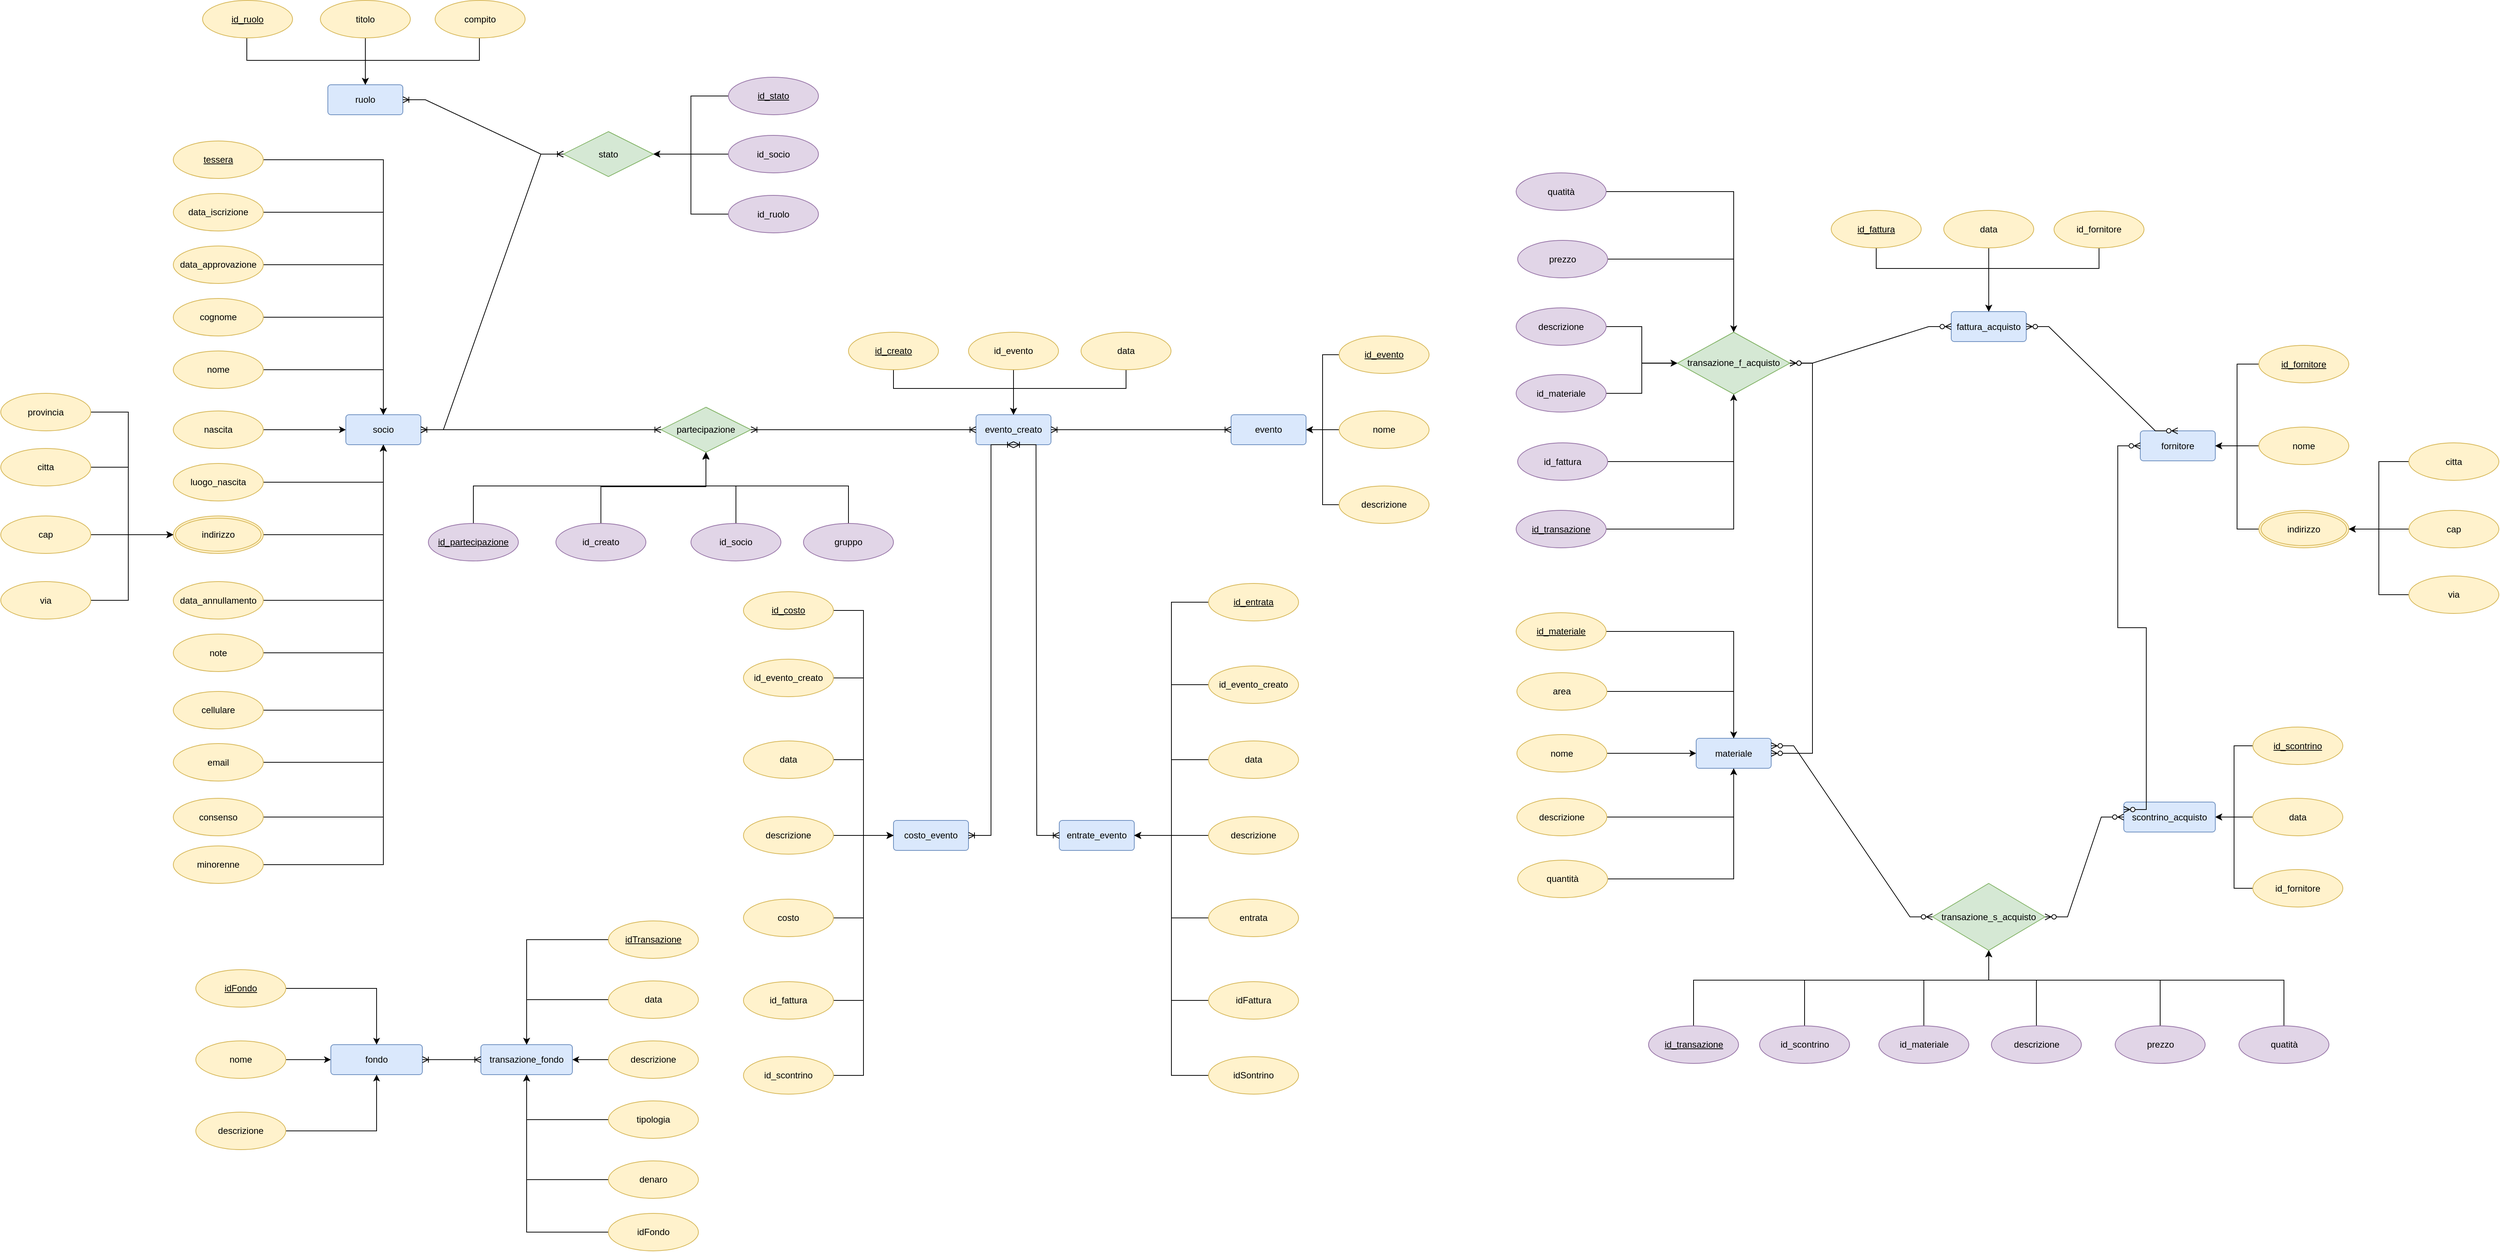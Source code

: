<mxfile version="20.2.3" type="device" pages="3"><diagram id="Za9_oq0j6PHBWW83oSUD" name="ER - view 1"><mxGraphModel dx="2105" dy="659" grid="1" gridSize="10" guides="1" tooltips="1" connect="1" arrows="1" fold="1" page="1" pageScale="1" pageWidth="827" pageHeight="1169" math="0" shadow="0"><root><mxCell id="0"/><mxCell id="1" parent="0"/><mxCell id="Q8FUJ_bnb7p1GdqPNIeK-1" value="socio" style="rounded=1;arcSize=10;whiteSpace=wrap;html=1;align=center;fillColor=#dae8fc;strokeColor=#6c8ebf;" parent="1" vertex="1"><mxGeometry x="250" y="555" width="100" height="40" as="geometry"/></mxCell><mxCell id="Fg4zNElha1CqhD9hCUH5-8" style="edgeStyle=orthogonalEdgeStyle;rounded=0;orthogonalLoop=1;jettySize=auto;html=1;" parent="1" source="Q8FUJ_bnb7p1GdqPNIeK-2" target="Q8FUJ_bnb7p1GdqPNIeK-1" edge="1"><mxGeometry relative="1" as="geometry"/></mxCell><mxCell id="Q8FUJ_bnb7p1GdqPNIeK-2" value="tessera" style="ellipse;whiteSpace=wrap;html=1;align=center;fontStyle=4;fillColor=#fff2cc;strokeColor=#d6b656;" parent="1" vertex="1"><mxGeometry x="20" y="190" width="120" height="50" as="geometry"/></mxCell><mxCell id="Fg4zNElha1CqhD9hCUH5-9" style="edgeStyle=orthogonalEdgeStyle;rounded=0;orthogonalLoop=1;jettySize=auto;html=1;" parent="1" source="Q8FUJ_bnb7p1GdqPNIeK-3" target="Q8FUJ_bnb7p1GdqPNIeK-1" edge="1"><mxGeometry relative="1" as="geometry"/></mxCell><mxCell id="Q8FUJ_bnb7p1GdqPNIeK-3" value="data_iscrizione" style="ellipse;whiteSpace=wrap;html=1;align=center;fillColor=#fff2cc;strokeColor=#d6b656;" parent="1" vertex="1"><mxGeometry x="20" y="260" width="120" height="50" as="geometry"/></mxCell><mxCell id="Fg4zNElha1CqhD9hCUH5-10" style="edgeStyle=orthogonalEdgeStyle;rounded=0;orthogonalLoop=1;jettySize=auto;html=1;" parent="1" source="Q8FUJ_bnb7p1GdqPNIeK-5" target="Q8FUJ_bnb7p1GdqPNIeK-1" edge="1"><mxGeometry relative="1" as="geometry"/></mxCell><mxCell id="Q8FUJ_bnb7p1GdqPNIeK-5" value="data_approvazione&lt;span style=&quot;color: rgba(0, 0, 0, 0); font-family: monospace; font-size: 0px; text-align: start;&quot;&gt;%3CmxGraphModel%3E%3Croot%3E%3CmxCell%20id%3D%220%22%2F%3E%3CmxCell%20id%3D%221%22%20parent%3D%220%22%2F%3E%3CmxCell%20id%3D%222%22%20value%3D%22data_iscrizione%22%20style%3D%22ellipse%3BwhiteSpace%3Dwrap%3Bhtml%3D1%3Balign%3Dcenter%3B%22%20vertex%3D%221%22%20parent%3D%221%22%3E%3CmxGeometry%20x%3D%22210%22%20y%3D%22310%22%20width%3D%22100%22%20height%3D%2240%22%20as%3D%22geometry%22%2F%3E%3C%2FmxCell%3E%3C%2Froot%3E%3C%2FmxGraphModel%3E&lt;/span&gt;" style="ellipse;whiteSpace=wrap;html=1;align=center;fillColor=#fff2cc;strokeColor=#d6b656;" parent="1" vertex="1"><mxGeometry x="20" y="330" width="120" height="50" as="geometry"/></mxCell><mxCell id="Fg4zNElha1CqhD9hCUH5-11" style="edgeStyle=orthogonalEdgeStyle;rounded=0;orthogonalLoop=1;jettySize=auto;html=1;" parent="1" source="Q8FUJ_bnb7p1GdqPNIeK-6" target="Q8FUJ_bnb7p1GdqPNIeK-1" edge="1"><mxGeometry relative="1" as="geometry"/></mxCell><mxCell id="Q8FUJ_bnb7p1GdqPNIeK-6" value="cognome" style="ellipse;whiteSpace=wrap;html=1;align=center;fillColor=#fff2cc;strokeColor=#d6b656;" parent="1" vertex="1"><mxGeometry x="20" y="400" width="120" height="50" as="geometry"/></mxCell><mxCell id="Fg4zNElha1CqhD9hCUH5-12" style="edgeStyle=orthogonalEdgeStyle;rounded=0;orthogonalLoop=1;jettySize=auto;html=1;" parent="1" source="Q8FUJ_bnb7p1GdqPNIeK-7" target="Q8FUJ_bnb7p1GdqPNIeK-1" edge="1"><mxGeometry relative="1" as="geometry"/></mxCell><mxCell id="Q8FUJ_bnb7p1GdqPNIeK-7" value="nome" style="ellipse;whiteSpace=wrap;html=1;align=center;fillColor=#fff2cc;strokeColor=#d6b656;" parent="1" vertex="1"><mxGeometry x="20" y="470" width="120" height="50" as="geometry"/></mxCell><mxCell id="Q8FUJ_bnb7p1GdqPNIeK-19" style="edgeStyle=orthogonalEdgeStyle;rounded=0;orthogonalLoop=1;jettySize=auto;html=1;entryX=0;entryY=0.5;entryDx=0;entryDy=0;" parent="1" source="Q8FUJ_bnb7p1GdqPNIeK-8" target="Q8FUJ_bnb7p1GdqPNIeK-1" edge="1"><mxGeometry relative="1" as="geometry"/></mxCell><mxCell id="Q8FUJ_bnb7p1GdqPNIeK-8" value="nascita" style="ellipse;whiteSpace=wrap;html=1;align=center;fillColor=#fff2cc;strokeColor=#d6b656;" parent="1" vertex="1"><mxGeometry x="20" y="550" width="120" height="50" as="geometry"/></mxCell><mxCell id="Fg4zNElha1CqhD9hCUH5-13" style="edgeStyle=orthogonalEdgeStyle;rounded=0;orthogonalLoop=1;jettySize=auto;html=1;" parent="1" source="Q8FUJ_bnb7p1GdqPNIeK-10" target="Q8FUJ_bnb7p1GdqPNIeK-1" edge="1"><mxGeometry relative="1" as="geometry"/></mxCell><mxCell id="Q8FUJ_bnb7p1GdqPNIeK-10" value="luogo_nascita" style="ellipse;whiteSpace=wrap;html=1;align=center;fillColor=#fff2cc;strokeColor=#d6b656;" parent="1" vertex="1"><mxGeometry x="20" y="620" width="120" height="50" as="geometry"/></mxCell><mxCell id="Fg4zNElha1CqhD9hCUH5-15" style="edgeStyle=orthogonalEdgeStyle;rounded=0;orthogonalLoop=1;jettySize=auto;html=1;" parent="1" source="Q8FUJ_bnb7p1GdqPNIeK-13" target="Q8FUJ_bnb7p1GdqPNIeK-1" edge="1"><mxGeometry relative="1" as="geometry"/></mxCell><mxCell id="Q8FUJ_bnb7p1GdqPNIeK-13" value="data_annullamento" style="ellipse;whiteSpace=wrap;html=1;align=center;fillColor=#fff2cc;strokeColor=#d6b656;" parent="1" vertex="1"><mxGeometry x="20" y="777.5" width="120" height="50" as="geometry"/></mxCell><mxCell id="Fg4zNElha1CqhD9hCUH5-17" style="edgeStyle=orthogonalEdgeStyle;rounded=0;orthogonalLoop=1;jettySize=auto;html=1;" parent="1" source="Q8FUJ_bnb7p1GdqPNIeK-14" target="Q8FUJ_bnb7p1GdqPNIeK-1" edge="1"><mxGeometry relative="1" as="geometry"/></mxCell><mxCell id="Q8FUJ_bnb7p1GdqPNIeK-14" value="note" style="ellipse;whiteSpace=wrap;html=1;align=center;fillColor=#fff2cc;strokeColor=#d6b656;" parent="1" vertex="1"><mxGeometry x="20" y="847.5" width="120" height="50" as="geometry"/></mxCell><mxCell id="Q8FUJ_bnb7p1GdqPNIeK-25" value="evento" style="rounded=1;arcSize=10;whiteSpace=wrap;html=1;align=center;fillColor=#dae8fc;strokeColor=#6c8ebf;" parent="1" vertex="1"><mxGeometry x="1430" y="555" width="100" height="40" as="geometry"/></mxCell><mxCell id="Xe67g22xRCRCuMhqxQWV-25" style="edgeStyle=orthogonalEdgeStyle;rounded=0;orthogonalLoop=1;jettySize=auto;html=1;entryX=1;entryY=0.5;entryDx=0;entryDy=0;" parent="1" source="Q8FUJ_bnb7p1GdqPNIeK-26" target="Q8FUJ_bnb7p1GdqPNIeK-25" edge="1"><mxGeometry relative="1" as="geometry"/></mxCell><mxCell id="Q8FUJ_bnb7p1GdqPNIeK-26" value="id_evento" style="ellipse;whiteSpace=wrap;html=1;align=center;fontStyle=4;fillColor=#fff2cc;strokeColor=#d6b656;" parent="1" vertex="1"><mxGeometry x="1574" y="450" width="120" height="50" as="geometry"/></mxCell><mxCell id="Xe67g22xRCRCuMhqxQWV-26" style="edgeStyle=orthogonalEdgeStyle;rounded=0;orthogonalLoop=1;jettySize=auto;html=1;entryX=1;entryY=0.5;entryDx=0;entryDy=0;" parent="1" source="Q8FUJ_bnb7p1GdqPNIeK-27" target="Q8FUJ_bnb7p1GdqPNIeK-25" edge="1"><mxGeometry relative="1" as="geometry"/></mxCell><mxCell id="Q8FUJ_bnb7p1GdqPNIeK-27" value="nome" style="ellipse;whiteSpace=wrap;html=1;align=center;fillColor=#fff2cc;strokeColor=#d6b656;" parent="1" vertex="1"><mxGeometry x="1574" y="550" width="120" height="50" as="geometry"/></mxCell><mxCell id="Xe67g22xRCRCuMhqxQWV-27" style="edgeStyle=orthogonalEdgeStyle;rounded=0;orthogonalLoop=1;jettySize=auto;html=1;entryX=1;entryY=0.5;entryDx=0;entryDy=0;" parent="1" source="Q8FUJ_bnb7p1GdqPNIeK-28" target="Q8FUJ_bnb7p1GdqPNIeK-25" edge="1"><mxGeometry relative="1" as="geometry"/></mxCell><mxCell id="Q8FUJ_bnb7p1GdqPNIeK-28" value="descrizione" style="ellipse;whiteSpace=wrap;html=1;align=center;fillColor=#fff2cc;strokeColor=#d6b656;" parent="1" vertex="1"><mxGeometry x="1574" y="650" width="120" height="50" as="geometry"/></mxCell><mxCell id="Xe67g22xRCRCuMhqxQWV-1" value="evento_creato" style="rounded=1;arcSize=10;whiteSpace=wrap;html=1;align=center;fillColor=#dae8fc;strokeColor=#6c8ebf;" parent="1" vertex="1"><mxGeometry x="1090" y="555" width="100" height="40" as="geometry"/></mxCell><mxCell id="lzWu4fT0oS0GV1oS5R6Z-131" style="edgeStyle=orthogonalEdgeStyle;rounded=0;orthogonalLoop=1;jettySize=auto;html=1;entryX=0.5;entryY=0;entryDx=0;entryDy=0;" parent="1" source="Xe67g22xRCRCuMhqxQWV-2" target="Xe67g22xRCRCuMhqxQWV-1" edge="1"><mxGeometry relative="1" as="geometry"><Array as="points"><mxPoint x="980" y="520"/><mxPoint x="1140" y="520"/></Array></mxGeometry></mxCell><mxCell id="Xe67g22xRCRCuMhqxQWV-2" value="id_creato" style="ellipse;whiteSpace=wrap;html=1;align=center;fontStyle=4;fillColor=#fff2cc;strokeColor=#d6b656;" parent="1" vertex="1"><mxGeometry x="920" y="445" width="120" height="50" as="geometry"/></mxCell><mxCell id="Xe67g22xRCRCuMhqxQWV-23" style="edgeStyle=orthogonalEdgeStyle;rounded=0;orthogonalLoop=1;jettySize=auto;html=1;entryX=0.5;entryY=0;entryDx=0;entryDy=0;" parent="1" source="Xe67g22xRCRCuMhqxQWV-7" target="Xe67g22xRCRCuMhqxQWV-1" edge="1"><mxGeometry relative="1" as="geometry"/></mxCell><mxCell id="Xe67g22xRCRCuMhqxQWV-7" value="id_evento" style="ellipse;whiteSpace=wrap;html=1;align=center;fillColor=#fff2cc;strokeColor=#d6b656;" parent="1" vertex="1"><mxGeometry x="1080" y="445" width="120" height="50" as="geometry"/></mxCell><mxCell id="lzWu4fT0oS0GV1oS5R6Z-132" style="edgeStyle=orthogonalEdgeStyle;rounded=0;orthogonalLoop=1;jettySize=auto;html=1;entryX=0.5;entryY=0;entryDx=0;entryDy=0;" parent="1" source="Xe67g22xRCRCuMhqxQWV-8" target="Xe67g22xRCRCuMhqxQWV-1" edge="1"><mxGeometry relative="1" as="geometry"><Array as="points"><mxPoint x="1290" y="520"/><mxPoint x="1140" y="520"/></Array></mxGeometry></mxCell><mxCell id="Xe67g22xRCRCuMhqxQWV-8" value="data" style="ellipse;whiteSpace=wrap;html=1;align=center;fillColor=#fff2cc;strokeColor=#d6b656;" parent="1" vertex="1"><mxGeometry x="1230" y="445" width="120" height="50" as="geometry"/></mxCell><mxCell id="Xe67g22xRCRCuMhqxQWV-28" value="" style="edgeStyle=entityRelationEdgeStyle;fontSize=12;html=1;endArrow=ERoneToMany;startArrow=ERoneToMany;rounded=0;exitX=1;exitY=0.5;exitDx=0;exitDy=0;entryX=0;entryY=0.5;entryDx=0;entryDy=0;" parent="1" source="Xe67g22xRCRCuMhqxQWV-1" target="Q8FUJ_bnb7p1GdqPNIeK-25" edge="1"><mxGeometry width="100" height="100" relative="1" as="geometry"><mxPoint x="1140" y="650" as="sourcePoint"/><mxPoint x="1240" y="550" as="targetPoint"/></mxGeometry></mxCell><mxCell id="Xe67g22xRCRCuMhqxQWV-30" value="partecipazione" style="shape=rhombus;perimeter=rhombusPerimeter;whiteSpace=wrap;html=1;align=center;fillColor=#d5e8d4;strokeColor=#82b366;" parent="1" vertex="1"><mxGeometry x="670" y="545" width="120" height="60" as="geometry"/></mxCell><mxCell id="Xe67g22xRCRCuMhqxQWV-31" value="" style="edgeStyle=entityRelationEdgeStyle;fontSize=12;html=1;endArrow=ERoneToMany;startArrow=ERoneToMany;rounded=0;exitX=1;exitY=0.5;exitDx=0;exitDy=0;entryX=0;entryY=0.5;entryDx=0;entryDy=0;" parent="1" source="Q8FUJ_bnb7p1GdqPNIeK-1" target="Xe67g22xRCRCuMhqxQWV-30" edge="1"><mxGeometry width="100" height="100" relative="1" as="geometry"><mxPoint x="1030" y="480" as="sourcePoint"/><mxPoint x="1130" y="380" as="targetPoint"/></mxGeometry></mxCell><mxCell id="Xe67g22xRCRCuMhqxQWV-33" value="" style="edgeStyle=entityRelationEdgeStyle;fontSize=12;html=1;endArrow=ERoneToMany;startArrow=ERoneToMany;rounded=0;exitX=1;exitY=0.5;exitDx=0;exitDy=0;entryX=0;entryY=0.5;entryDx=0;entryDy=0;" parent="1" source="Xe67g22xRCRCuMhqxQWV-30" target="Xe67g22xRCRCuMhqxQWV-1" edge="1"><mxGeometry width="100" height="100" relative="1" as="geometry"><mxPoint x="1030" y="480" as="sourcePoint"/><mxPoint x="1130" y="380" as="targetPoint"/></mxGeometry></mxCell><mxCell id="AlpIhiHvqRAuwCg5ZBPN-1" style="edgeStyle=orthogonalEdgeStyle;rounded=0;orthogonalLoop=1;jettySize=auto;html=1;" parent="1" source="Xe67g22xRCRCuMhqxQWV-35" target="Xe67g22xRCRCuMhqxQWV-30" edge="1"><mxGeometry relative="1" as="geometry"><Array as="points"><mxPoint x="420" y="650"/><mxPoint x="730" y="650"/></Array></mxGeometry></mxCell><mxCell id="Xe67g22xRCRCuMhqxQWV-35" value="id_partecipazione" style="ellipse;whiteSpace=wrap;html=1;align=center;fontStyle=4;fillColor=#e1d5e7;strokeColor=#9673a6;" parent="1" vertex="1"><mxGeometry x="360" y="700" width="120" height="50" as="geometry"/></mxCell><mxCell id="AlpIhiHvqRAuwCg5ZBPN-2" style="edgeStyle=orthogonalEdgeStyle;rounded=0;orthogonalLoop=1;jettySize=auto;html=1;" parent="1" edge="1"><mxGeometry relative="1" as="geometry"><mxPoint x="590" y="701" as="sourcePoint"/><mxPoint x="730" y="606" as="targetPoint"/><Array as="points"><mxPoint x="590" y="651"/><mxPoint x="730" y="651"/></Array></mxGeometry></mxCell><mxCell id="Xe67g22xRCRCuMhqxQWV-37" value="id_creato" style="ellipse;whiteSpace=wrap;html=1;align=center;fillColor=#e1d5e7;strokeColor=#9673a6;" parent="1" vertex="1"><mxGeometry x="530" y="700" width="120" height="50" as="geometry"/></mxCell><mxCell id="AlpIhiHvqRAuwCg5ZBPN-3" style="edgeStyle=orthogonalEdgeStyle;rounded=0;orthogonalLoop=1;jettySize=auto;html=1;" parent="1" source="Xe67g22xRCRCuMhqxQWV-39" target="Xe67g22xRCRCuMhqxQWV-30" edge="1"><mxGeometry relative="1" as="geometry"><Array as="points"><mxPoint x="770" y="650"/><mxPoint x="730" y="650"/></Array></mxGeometry></mxCell><mxCell id="Xe67g22xRCRCuMhqxQWV-39" value="id_socio" style="ellipse;whiteSpace=wrap;html=1;align=center;fillColor=#e1d5e7;strokeColor=#9673a6;" parent="1" vertex="1"><mxGeometry x="710" y="700" width="120" height="50" as="geometry"/></mxCell><mxCell id="Xe67g22xRCRCuMhqxQWV-41" value="costo_evento" style="rounded=1;arcSize=10;whiteSpace=wrap;html=1;align=center;fillColor=#dae8fc;strokeColor=#6c8ebf;" parent="1" vertex="1"><mxGeometry x="980" y="1096" width="100" height="40" as="geometry"/></mxCell><mxCell id="Xe67g22xRCRCuMhqxQWV-42" value="entrate_evento" style="rounded=1;arcSize=10;whiteSpace=wrap;html=1;align=center;fillColor=#dae8fc;strokeColor=#6c8ebf;" parent="1" vertex="1"><mxGeometry x="1201" y="1096" width="100" height="40" as="geometry"/></mxCell><mxCell id="Xe67g22xRCRCuMhqxQWV-44" style="edgeStyle=orthogonalEdgeStyle;rounded=0;orthogonalLoop=1;jettySize=auto;html=1;entryX=0;entryY=0.5;entryDx=0;entryDy=0;" parent="1" source="Xe67g22xRCRCuMhqxQWV-43" target="Xe67g22xRCRCuMhqxQWV-41" edge="1"><mxGeometry relative="1" as="geometry"/></mxCell><mxCell id="Xe67g22xRCRCuMhqxQWV-43" value="id_costo" style="ellipse;whiteSpace=wrap;html=1;align=center;fontStyle=4;fillColor=#fff2cc;strokeColor=#d6b656;" parent="1" vertex="1"><mxGeometry x="780" y="791" width="120" height="50" as="geometry"/></mxCell><mxCell id="Xe67g22xRCRCuMhqxQWV-46" style="edgeStyle=orthogonalEdgeStyle;rounded=0;orthogonalLoop=1;jettySize=auto;html=1;entryX=1;entryY=0.5;entryDx=0;entryDy=0;" parent="1" source="Xe67g22xRCRCuMhqxQWV-45" target="Xe67g22xRCRCuMhqxQWV-42" edge="1"><mxGeometry relative="1" as="geometry"/></mxCell><mxCell id="Xe67g22xRCRCuMhqxQWV-45" value="id_entrata" style="ellipse;whiteSpace=wrap;html=1;align=center;fontStyle=4;fillColor=#fff2cc;strokeColor=#d6b656;" parent="1" vertex="1"><mxGeometry x="1400" y="780" width="120" height="50" as="geometry"/></mxCell><mxCell id="Xe67g22xRCRCuMhqxQWV-49" style="edgeStyle=orthogonalEdgeStyle;rounded=0;orthogonalLoop=1;jettySize=auto;html=1;entryX=0;entryY=0.5;entryDx=0;entryDy=0;" parent="1" source="Xe67g22xRCRCuMhqxQWV-47" target="Xe67g22xRCRCuMhqxQWV-41" edge="1"><mxGeometry relative="1" as="geometry"/></mxCell><mxCell id="Xe67g22xRCRCuMhqxQWV-47" value="id_evento_creato" style="ellipse;whiteSpace=wrap;html=1;align=center;fillColor=#fff2cc;strokeColor=#d6b656;" parent="1" vertex="1"><mxGeometry x="780" y="881" width="120" height="50" as="geometry"/></mxCell><mxCell id="Xe67g22xRCRCuMhqxQWV-50" style="edgeStyle=orthogonalEdgeStyle;rounded=0;orthogonalLoop=1;jettySize=auto;html=1;entryX=1;entryY=0.5;entryDx=0;entryDy=0;" parent="1" source="Xe67g22xRCRCuMhqxQWV-48" target="Xe67g22xRCRCuMhqxQWV-42" edge="1"><mxGeometry relative="1" as="geometry"/></mxCell><mxCell id="Xe67g22xRCRCuMhqxQWV-48" value="id_evento_creato" style="ellipse;whiteSpace=wrap;html=1;align=center;fillColor=#fff2cc;strokeColor=#d6b656;" parent="1" vertex="1"><mxGeometry x="1400" y="890" width="120" height="50" as="geometry"/></mxCell><mxCell id="Xe67g22xRCRCuMhqxQWV-56" style="edgeStyle=orthogonalEdgeStyle;rounded=0;orthogonalLoop=1;jettySize=auto;html=1;entryX=0;entryY=0.5;entryDx=0;entryDy=0;" parent="1" source="Xe67g22xRCRCuMhqxQWV-51" target="Xe67g22xRCRCuMhqxQWV-41" edge="1"><mxGeometry relative="1" as="geometry"/></mxCell><mxCell id="Xe67g22xRCRCuMhqxQWV-51" value="data" style="ellipse;whiteSpace=wrap;html=1;align=center;fillColor=#fff2cc;strokeColor=#d6b656;" parent="1" vertex="1"><mxGeometry x="780" y="990" width="120" height="50" as="geometry"/></mxCell><mxCell id="Xe67g22xRCRCuMhqxQWV-57" style="edgeStyle=orthogonalEdgeStyle;rounded=0;orthogonalLoop=1;jettySize=auto;html=1;entryX=0;entryY=0.5;entryDx=0;entryDy=0;" parent="1" source="Xe67g22xRCRCuMhqxQWV-52" target="Xe67g22xRCRCuMhqxQWV-41" edge="1"><mxGeometry relative="1" as="geometry"/></mxCell><mxCell id="Xe67g22xRCRCuMhqxQWV-52" value="descrizione" style="ellipse;whiteSpace=wrap;html=1;align=center;fillColor=#fff2cc;strokeColor=#d6b656;" parent="1" vertex="1"><mxGeometry x="780" y="1091" width="120" height="50" as="geometry"/></mxCell><mxCell id="Xe67g22xRCRCuMhqxQWV-58" style="edgeStyle=orthogonalEdgeStyle;rounded=0;orthogonalLoop=1;jettySize=auto;html=1;entryX=0;entryY=0.5;entryDx=0;entryDy=0;" parent="1" source="Xe67g22xRCRCuMhqxQWV-53" target="Xe67g22xRCRCuMhqxQWV-41" edge="1"><mxGeometry relative="1" as="geometry"/></mxCell><mxCell id="Xe67g22xRCRCuMhqxQWV-53" value="costo" style="ellipse;whiteSpace=wrap;html=1;align=center;fillColor=#fff2cc;strokeColor=#d6b656;" parent="1" vertex="1"><mxGeometry x="780" y="1201" width="120" height="50" as="geometry"/></mxCell><mxCell id="Xe67g22xRCRCuMhqxQWV-59" style="edgeStyle=orthogonalEdgeStyle;rounded=0;orthogonalLoop=1;jettySize=auto;html=1;entryX=0;entryY=0.5;entryDx=0;entryDy=0;" parent="1" source="Xe67g22xRCRCuMhqxQWV-54" target="Xe67g22xRCRCuMhqxQWV-41" edge="1"><mxGeometry relative="1" as="geometry"/></mxCell><mxCell id="Xe67g22xRCRCuMhqxQWV-54" value="id_fattura" style="ellipse;whiteSpace=wrap;html=1;align=center;fillColor=#fff2cc;strokeColor=#d6b656;" parent="1" vertex="1"><mxGeometry x="780" y="1311" width="120" height="50" as="geometry"/></mxCell><mxCell id="Xe67g22xRCRCuMhqxQWV-60" style="edgeStyle=orthogonalEdgeStyle;rounded=0;orthogonalLoop=1;jettySize=auto;html=1;entryX=0;entryY=0.5;entryDx=0;entryDy=0;" parent="1" source="Xe67g22xRCRCuMhqxQWV-55" target="Xe67g22xRCRCuMhqxQWV-41" edge="1"><mxGeometry relative="1" as="geometry"/></mxCell><mxCell id="Xe67g22xRCRCuMhqxQWV-55" value="id_scontrino" style="ellipse;whiteSpace=wrap;html=1;align=center;fillColor=#fff2cc;strokeColor=#d6b656;" parent="1" vertex="1"><mxGeometry x="780" y="1411" width="120" height="50" as="geometry"/></mxCell><mxCell id="Xe67g22xRCRCuMhqxQWV-66" style="edgeStyle=orthogonalEdgeStyle;rounded=0;orthogonalLoop=1;jettySize=auto;html=1;entryX=1;entryY=0.5;entryDx=0;entryDy=0;" parent="1" source="Xe67g22xRCRCuMhqxQWV-61" target="Xe67g22xRCRCuMhqxQWV-42" edge="1"><mxGeometry relative="1" as="geometry"/></mxCell><mxCell id="Xe67g22xRCRCuMhqxQWV-61" value="data" style="ellipse;whiteSpace=wrap;html=1;align=center;fillColor=#fff2cc;strokeColor=#d6b656;" parent="1" vertex="1"><mxGeometry x="1400" y="990" width="120" height="50" as="geometry"/></mxCell><mxCell id="Xe67g22xRCRCuMhqxQWV-67" style="edgeStyle=orthogonalEdgeStyle;rounded=0;orthogonalLoop=1;jettySize=auto;html=1;entryX=1;entryY=0.5;entryDx=0;entryDy=0;" parent="1" source="Xe67g22xRCRCuMhqxQWV-62" target="Xe67g22xRCRCuMhqxQWV-42" edge="1"><mxGeometry relative="1" as="geometry"/></mxCell><mxCell id="Xe67g22xRCRCuMhqxQWV-62" value="descrizione" style="ellipse;whiteSpace=wrap;html=1;align=center;fillColor=#fff2cc;strokeColor=#d6b656;" parent="1" vertex="1"><mxGeometry x="1400" y="1091" width="120" height="50" as="geometry"/></mxCell><mxCell id="Xe67g22xRCRCuMhqxQWV-68" style="edgeStyle=orthogonalEdgeStyle;rounded=0;orthogonalLoop=1;jettySize=auto;html=1;entryX=1;entryY=0.5;entryDx=0;entryDy=0;" parent="1" source="Xe67g22xRCRCuMhqxQWV-63" target="Xe67g22xRCRCuMhqxQWV-42" edge="1"><mxGeometry relative="1" as="geometry"/></mxCell><mxCell id="Xe67g22xRCRCuMhqxQWV-63" value="entrata" style="ellipse;whiteSpace=wrap;html=1;align=center;fillColor=#fff2cc;strokeColor=#d6b656;" parent="1" vertex="1"><mxGeometry x="1400" y="1201" width="120" height="50" as="geometry"/></mxCell><mxCell id="Xe67g22xRCRCuMhqxQWV-69" style="edgeStyle=orthogonalEdgeStyle;rounded=0;orthogonalLoop=1;jettySize=auto;html=1;entryX=1;entryY=0.5;entryDx=0;entryDy=0;" parent="1" source="Xe67g22xRCRCuMhqxQWV-64" target="Xe67g22xRCRCuMhqxQWV-42" edge="1"><mxGeometry relative="1" as="geometry"/></mxCell><mxCell id="Xe67g22xRCRCuMhqxQWV-64" value="idFattura" style="ellipse;whiteSpace=wrap;html=1;align=center;fillColor=#fff2cc;strokeColor=#d6b656;" parent="1" vertex="1"><mxGeometry x="1400" y="1311" width="120" height="50" as="geometry"/></mxCell><mxCell id="Xe67g22xRCRCuMhqxQWV-70" style="edgeStyle=orthogonalEdgeStyle;rounded=0;orthogonalLoop=1;jettySize=auto;html=1;entryX=1;entryY=0.5;entryDx=0;entryDy=0;" parent="1" source="Xe67g22xRCRCuMhqxQWV-65" target="Xe67g22xRCRCuMhqxQWV-42" edge="1"><mxGeometry relative="1" as="geometry"/></mxCell><mxCell id="Xe67g22xRCRCuMhqxQWV-65" value="idSontrino" style="ellipse;whiteSpace=wrap;html=1;align=center;fillColor=#fff2cc;strokeColor=#d6b656;" parent="1" vertex="1"><mxGeometry x="1400" y="1411" width="120" height="50" as="geometry"/></mxCell><mxCell id="Xe67g22xRCRCuMhqxQWV-71" value="" style="edgeStyle=entityRelationEdgeStyle;fontSize=12;html=1;endArrow=ERoneToMany;startArrow=ERoneToMany;rounded=0;exitX=1;exitY=0.5;exitDx=0;exitDy=0;entryX=0.5;entryY=1;entryDx=0;entryDy=0;" parent="1" source="Xe67g22xRCRCuMhqxQWV-41" target="Xe67g22xRCRCuMhqxQWV-1" edge="1"><mxGeometry width="100" height="100" relative="1" as="geometry"><mxPoint x="660" y="585" as="sourcePoint"/><mxPoint x="1100" y="590" as="targetPoint"/></mxGeometry></mxCell><mxCell id="Xe67g22xRCRCuMhqxQWV-72" value="" style="edgeStyle=entityRelationEdgeStyle;fontSize=12;html=1;endArrow=ERoneToMany;startArrow=ERoneToMany;rounded=0;exitX=0;exitY=0.5;exitDx=0;exitDy=0;entryX=0.5;entryY=1;entryDx=0;entryDy=0;" parent="1" source="Xe67g22xRCRCuMhqxQWV-42" target="Xe67g22xRCRCuMhqxQWV-1" edge="1"><mxGeometry width="100" height="100" relative="1" as="geometry"><mxPoint x="1100" y="1305" as="sourcePoint"/><mxPoint x="1150" y="610" as="targetPoint"/></mxGeometry></mxCell><mxCell id="lzWu4fT0oS0GV1oS5R6Z-54" value="materiale" style="rounded=1;arcSize=10;whiteSpace=wrap;html=1;align=center;fillColor=#dae8fc;strokeColor=#6c8ebf;" parent="1" vertex="1"><mxGeometry x="2050" y="986.5" width="100" height="40" as="geometry"/></mxCell><mxCell id="xzvSqvrp-Y-bhbfm0hfQ-23" style="edgeStyle=orthogonalEdgeStyle;rounded=0;orthogonalLoop=1;jettySize=auto;html=1;" parent="1" source="lzWu4fT0oS0GV1oS5R6Z-55" target="lzWu4fT0oS0GV1oS5R6Z-54" edge="1"><mxGeometry relative="1" as="geometry"/></mxCell><mxCell id="lzWu4fT0oS0GV1oS5R6Z-55" value="id_materiale" style="ellipse;whiteSpace=wrap;html=1;align=center;fontStyle=4;fillColor=#fff2cc;strokeColor=#d6b656;" parent="1" vertex="1"><mxGeometry x="1810" y="819" width="120" height="50" as="geometry"/></mxCell><mxCell id="xzvSqvrp-Y-bhbfm0hfQ-25" style="edgeStyle=orthogonalEdgeStyle;rounded=0;orthogonalLoop=1;jettySize=auto;html=1;" parent="1" source="lzWu4fT0oS0GV1oS5R6Z-57" target="lzWu4fT0oS0GV1oS5R6Z-54" edge="1"><mxGeometry relative="1" as="geometry"/></mxCell><mxCell id="lzWu4fT0oS0GV1oS5R6Z-57" value="descrizione" style="ellipse;whiteSpace=wrap;html=1;align=center;fillColor=#fff2cc;strokeColor=#d6b656;" parent="1" vertex="1"><mxGeometry x="1811" y="1066.5" width="120" height="50" as="geometry"/></mxCell><mxCell id="xzvSqvrp-Y-bhbfm0hfQ-24" style="edgeStyle=orthogonalEdgeStyle;rounded=0;orthogonalLoop=1;jettySize=auto;html=1;" parent="1" source="lzWu4fT0oS0GV1oS5R6Z-58" target="lzWu4fT0oS0GV1oS5R6Z-54" edge="1"><mxGeometry relative="1" as="geometry"/></mxCell><mxCell id="lzWu4fT0oS0GV1oS5R6Z-58" value="nome" style="ellipse;whiteSpace=wrap;html=1;align=center;fillColor=#fff2cc;strokeColor=#d6b656;" parent="1" vertex="1"><mxGeometry x="1811" y="981.5" width="120" height="50" as="geometry"/></mxCell><mxCell id="xzvSqvrp-Y-bhbfm0hfQ-26" style="edgeStyle=orthogonalEdgeStyle;rounded=0;orthogonalLoop=1;jettySize=auto;html=1;" parent="1" source="lzWu4fT0oS0GV1oS5R6Z-59" target="lzWu4fT0oS0GV1oS5R6Z-54" edge="1"><mxGeometry relative="1" as="geometry"/></mxCell><mxCell id="lzWu4fT0oS0GV1oS5R6Z-59" value="quantità" style="ellipse;whiteSpace=wrap;html=1;align=center;fillColor=#fff2cc;strokeColor=#d6b656;" parent="1" vertex="1"><mxGeometry x="1812" y="1149" width="120" height="50" as="geometry"/></mxCell><mxCell id="lzWu4fT0oS0GV1oS5R6Z-199" style="edgeStyle=orthogonalEdgeStyle;rounded=0;orthogonalLoop=1;jettySize=auto;html=1;entryX=1;entryY=0.5;entryDx=0;entryDy=0;" parent="1" source="lzWu4fT0oS0GV1oS5R6Z-70" target="lzWu4fT0oS0GV1oS5R6Z-138" edge="1"><mxGeometry relative="1" as="geometry"/></mxCell><mxCell id="lzWu4fT0oS0GV1oS5R6Z-70" value="id_fornitore" style="ellipse;whiteSpace=wrap;html=1;align=center;fillColor=#fff2cc;strokeColor=#d6b656;" parent="1" vertex="1"><mxGeometry x="2792" y="1161.5" width="120" height="50" as="geometry"/></mxCell><mxCell id="lzWu4fT0oS0GV1oS5R6Z-198" style="edgeStyle=orthogonalEdgeStyle;rounded=0;orthogonalLoop=1;jettySize=auto;html=1;entryX=1;entryY=0.5;entryDx=0;entryDy=0;" parent="1" source="lzWu4fT0oS0GV1oS5R6Z-71" target="lzWu4fT0oS0GV1oS5R6Z-138" edge="1"><mxGeometry relative="1" as="geometry"/></mxCell><mxCell id="lzWu4fT0oS0GV1oS5R6Z-71" value="data" style="ellipse;whiteSpace=wrap;html=1;align=center;fillColor=#fff2cc;strokeColor=#d6b656;" parent="1" vertex="1"><mxGeometry x="2792" y="1066.5" width="120" height="50" as="geometry"/></mxCell><mxCell id="lzWu4fT0oS0GV1oS5R6Z-197" style="edgeStyle=orthogonalEdgeStyle;rounded=0;orthogonalLoop=1;jettySize=auto;html=1;entryX=1;entryY=0.5;entryDx=0;entryDy=0;" parent="1" source="lzWu4fT0oS0GV1oS5R6Z-72" target="lzWu4fT0oS0GV1oS5R6Z-138" edge="1"><mxGeometry relative="1" as="geometry"/></mxCell><mxCell id="lzWu4fT0oS0GV1oS5R6Z-72" value="id_scontrino" style="ellipse;whiteSpace=wrap;html=1;align=center;fontStyle=4;fillColor=#fff2cc;strokeColor=#d6b656;" parent="1" vertex="1"><mxGeometry x="2792" y="971.5" width="120" height="50" as="geometry"/></mxCell><mxCell id="lzWu4fT0oS0GV1oS5R6Z-84" value="ruolo" style="rounded=1;arcSize=10;whiteSpace=wrap;html=1;align=center;fillColor=#dae8fc;strokeColor=#6c8ebf;" parent="1" vertex="1"><mxGeometry x="226" y="115" width="100" height="40" as="geometry"/></mxCell><mxCell id="lzWu4fT0oS0GV1oS5R6Z-91" style="edgeStyle=orthogonalEdgeStyle;rounded=0;orthogonalLoop=1;jettySize=auto;html=1;" parent="1" source="lzWu4fT0oS0GV1oS5R6Z-90" target="lzWu4fT0oS0GV1oS5R6Z-84" edge="1"><mxGeometry relative="1" as="geometry"><Array as="points"><mxPoint x="118" y="82.5"/><mxPoint x="276" y="82.5"/></Array></mxGeometry></mxCell><mxCell id="lzWu4fT0oS0GV1oS5R6Z-90" value="id_ruolo" style="ellipse;whiteSpace=wrap;html=1;align=center;fontStyle=4;fillColor=#fff2cc;strokeColor=#d6b656;" parent="1" vertex="1"><mxGeometry x="59" y="2.5" width="120" height="50" as="geometry"/></mxCell><mxCell id="lzWu4fT0oS0GV1oS5R6Z-130" style="edgeStyle=orthogonalEdgeStyle;rounded=0;orthogonalLoop=1;jettySize=auto;html=1;entryX=0.5;entryY=0;entryDx=0;entryDy=0;" parent="1" source="lzWu4fT0oS0GV1oS5R6Z-92" target="lzWu4fT0oS0GV1oS5R6Z-84" edge="1"><mxGeometry relative="1" as="geometry"><Array as="points"><mxPoint x="428" y="82.5"/><mxPoint x="276" y="82.5"/></Array></mxGeometry></mxCell><mxCell id="lzWu4fT0oS0GV1oS5R6Z-92" value="compito" style="ellipse;whiteSpace=wrap;html=1;align=center;fillColor=#fff2cc;strokeColor=#d6b656;" parent="1" vertex="1"><mxGeometry x="369" y="2.5" width="120" height="50" as="geometry"/></mxCell><mxCell id="lzWu4fT0oS0GV1oS5R6Z-95" style="edgeStyle=orthogonalEdgeStyle;rounded=0;orthogonalLoop=1;jettySize=auto;html=1;entryX=0.5;entryY=0;entryDx=0;entryDy=0;" parent="1" source="lzWu4fT0oS0GV1oS5R6Z-93" target="lzWu4fT0oS0GV1oS5R6Z-84" edge="1"><mxGeometry relative="1" as="geometry"/></mxCell><mxCell id="lzWu4fT0oS0GV1oS5R6Z-93" value="titolo" style="ellipse;whiteSpace=wrap;html=1;align=center;fillColor=#fff2cc;strokeColor=#d6b656;" parent="1" vertex="1"><mxGeometry x="216" y="2.5" width="120" height="50" as="geometry"/></mxCell><mxCell id="lzWu4fT0oS0GV1oS5R6Z-102" value="stato" style="shape=rhombus;perimeter=rhombusPerimeter;whiteSpace=wrap;html=1;align=center;fillColor=#d5e8d4;strokeColor=#82b366;" parent="1" vertex="1"><mxGeometry x="540" y="177.5" width="120" height="60" as="geometry"/></mxCell><mxCell id="lzWu4fT0oS0GV1oS5R6Z-109" style="edgeStyle=orthogonalEdgeStyle;rounded=0;orthogonalLoop=1;jettySize=auto;html=1;entryX=1;entryY=0.5;entryDx=0;entryDy=0;" parent="1" source="lzWu4fT0oS0GV1oS5R6Z-104" target="lzWu4fT0oS0GV1oS5R6Z-102" edge="1"><mxGeometry relative="1" as="geometry"/></mxCell><mxCell id="lzWu4fT0oS0GV1oS5R6Z-104" value="id_stato" style="ellipse;whiteSpace=wrap;html=1;align=center;fontStyle=4;fillColor=#e1d5e7;strokeColor=#9673a6;" parent="1" vertex="1"><mxGeometry x="760" y="105" width="120" height="50" as="geometry"/></mxCell><mxCell id="lzWu4fT0oS0GV1oS5R6Z-110" style="edgeStyle=orthogonalEdgeStyle;rounded=0;orthogonalLoop=1;jettySize=auto;html=1;entryX=1;entryY=0.5;entryDx=0;entryDy=0;" parent="1" source="lzWu4fT0oS0GV1oS5R6Z-106" target="lzWu4fT0oS0GV1oS5R6Z-102" edge="1"><mxGeometry relative="1" as="geometry"/></mxCell><mxCell id="lzWu4fT0oS0GV1oS5R6Z-106" value="id_socio" style="ellipse;whiteSpace=wrap;html=1;align=center;fillColor=#e1d5e7;strokeColor=#9673a6;" parent="1" vertex="1"><mxGeometry x="760" y="182.5" width="120" height="50" as="geometry"/></mxCell><mxCell id="lzWu4fT0oS0GV1oS5R6Z-111" style="edgeStyle=orthogonalEdgeStyle;rounded=0;orthogonalLoop=1;jettySize=auto;html=1;entryX=1;entryY=0.5;entryDx=0;entryDy=0;" parent="1" source="lzWu4fT0oS0GV1oS5R6Z-108" target="lzWu4fT0oS0GV1oS5R6Z-102" edge="1"><mxGeometry relative="1" as="geometry"/></mxCell><mxCell id="lzWu4fT0oS0GV1oS5R6Z-108" value="id_ruolo" style="ellipse;whiteSpace=wrap;html=1;align=center;fillColor=#e1d5e7;strokeColor=#9673a6;" parent="1" vertex="1"><mxGeometry x="760" y="262.5" width="120" height="50" as="geometry"/></mxCell><mxCell id="lzWu4fT0oS0GV1oS5R6Z-112" value="" style="edgeStyle=entityRelationEdgeStyle;fontSize=12;html=1;endArrow=ERoneToMany;startArrow=ERoneToMany;rounded=0;exitX=1;exitY=0.5;exitDx=0;exitDy=0;entryX=0;entryY=0.5;entryDx=0;entryDy=0;" parent="1" source="Q8FUJ_bnb7p1GdqPNIeK-1" target="lzWu4fT0oS0GV1oS5R6Z-102" edge="1"><mxGeometry width="100" height="100" relative="1" as="geometry"><mxPoint x="334" y="587.5" as="sourcePoint"/><mxPoint x="540" y="585" as="targetPoint"/></mxGeometry></mxCell><mxCell id="lzWu4fT0oS0GV1oS5R6Z-123" value="" style="edgeStyle=entityRelationEdgeStyle;fontSize=12;html=1;endArrow=ERoneToMany;startArrow=ERoneToMany;rounded=0;exitX=1;exitY=0.5;exitDx=0;exitDy=0;entryX=0;entryY=0.5;entryDx=0;entryDy=0;" parent="1" source="lzWu4fT0oS0GV1oS5R6Z-84" target="lzWu4fT0oS0GV1oS5R6Z-102" edge="1"><mxGeometry width="100" height="100" relative="1" as="geometry"><mxPoint x="334" y="587.5" as="sourcePoint"/><mxPoint x="550" y="217.5" as="targetPoint"/></mxGeometry></mxCell><mxCell id="lzWu4fT0oS0GV1oS5R6Z-138" value="scontrino_acquisto" style="rounded=1;arcSize=10;whiteSpace=wrap;html=1;align=center;fillColor=#dae8fc;strokeColor=#6c8ebf;" parent="1" vertex="1"><mxGeometry x="2620" y="1071.5" width="122" height="40" as="geometry"/></mxCell><mxCell id="W55QGhLB-VldvyCewcIc-25" style="edgeStyle=orthogonalEdgeStyle;rounded=0;orthogonalLoop=1;jettySize=auto;html=1;" parent="1" source="lzWu4fT0oS0GV1oS5R6Z-147" target="xzvSqvrp-Y-bhbfm0hfQ-14" edge="1"><mxGeometry relative="1" as="geometry"><Array as="points"><mxPoint x="2047" y="1309"/><mxPoint x="2440" y="1309"/></Array></mxGeometry></mxCell><mxCell id="lzWu4fT0oS0GV1oS5R6Z-147" value="id_transazione" style="ellipse;whiteSpace=wrap;html=1;align=center;fontStyle=4;fillColor=#e1d5e7;strokeColor=#9673a6;" parent="1" vertex="1"><mxGeometry x="1986.5" y="1370" width="120" height="50" as="geometry"/></mxCell><mxCell id="W55QGhLB-VldvyCewcIc-26" style="edgeStyle=orthogonalEdgeStyle;rounded=0;orthogonalLoop=1;jettySize=auto;html=1;" parent="1" source="lzWu4fT0oS0GV1oS5R6Z-149" target="xzvSqvrp-Y-bhbfm0hfQ-14" edge="1"><mxGeometry relative="1" as="geometry"><Array as="points"><mxPoint x="2195" y="1309"/><mxPoint x="2440" y="1309"/></Array></mxGeometry></mxCell><mxCell id="lzWu4fT0oS0GV1oS5R6Z-149" value="id_scontrino" style="ellipse;whiteSpace=wrap;html=1;align=center;fillColor=#e1d5e7;strokeColor=#9673a6;" parent="1" vertex="1"><mxGeometry x="2134.5" y="1370" width="120" height="50" as="geometry"/></mxCell><mxCell id="W55QGhLB-VldvyCewcIc-27" style="edgeStyle=orthogonalEdgeStyle;rounded=0;orthogonalLoop=1;jettySize=auto;html=1;" parent="1" source="lzWu4fT0oS0GV1oS5R6Z-151" target="xzvSqvrp-Y-bhbfm0hfQ-14" edge="1"><mxGeometry relative="1" as="geometry"><Array as="points"><mxPoint x="2354" y="1309"/><mxPoint x="2440" y="1309"/></Array></mxGeometry></mxCell><mxCell id="lzWu4fT0oS0GV1oS5R6Z-151" value="id_materiale" style="ellipse;whiteSpace=wrap;html=1;align=center;fillColor=#e1d5e7;strokeColor=#9673a6;" parent="1" vertex="1"><mxGeometry x="2293.5" y="1370" width="120" height="50" as="geometry"/></mxCell><mxCell id="W55QGhLB-VldvyCewcIc-28" style="edgeStyle=orthogonalEdgeStyle;rounded=0;orthogonalLoop=1;jettySize=auto;html=1;" parent="1" source="lzWu4fT0oS0GV1oS5R6Z-153" target="xzvSqvrp-Y-bhbfm0hfQ-14" edge="1"><mxGeometry relative="1" as="geometry"><Array as="points"><mxPoint x="2504" y="1309"/><mxPoint x="2440" y="1309"/></Array></mxGeometry></mxCell><mxCell id="lzWu4fT0oS0GV1oS5R6Z-153" value="descrizione" style="ellipse;whiteSpace=wrap;html=1;align=center;fillColor=#e1d5e7;strokeColor=#9673a6;" parent="1" vertex="1"><mxGeometry x="2443.5" y="1370" width="120" height="50" as="geometry"/></mxCell><mxCell id="W55QGhLB-VldvyCewcIc-29" style="edgeStyle=orthogonalEdgeStyle;rounded=0;orthogonalLoop=1;jettySize=auto;html=1;" parent="1" source="lzWu4fT0oS0GV1oS5R6Z-155" target="xzvSqvrp-Y-bhbfm0hfQ-14" edge="1"><mxGeometry relative="1" as="geometry"><Array as="points"><mxPoint x="2669" y="1309"/><mxPoint x="2440" y="1309"/></Array></mxGeometry></mxCell><mxCell id="lzWu4fT0oS0GV1oS5R6Z-155" value="prezzo" style="ellipse;whiteSpace=wrap;html=1;align=center;fillColor=#e1d5e7;strokeColor=#9673a6;" parent="1" vertex="1"><mxGeometry x="2608.5" y="1370" width="120" height="50" as="geometry"/></mxCell><mxCell id="lzWu4fT0oS0GV1oS5R6Z-157" value="fornitore" style="rounded=1;arcSize=10;whiteSpace=wrap;html=1;align=center;fillColor=#dae8fc;strokeColor=#6c8ebf;" parent="1" vertex="1"><mxGeometry x="2642" y="576.5" width="100" height="40" as="geometry"/></mxCell><mxCell id="lzWu4fT0oS0GV1oS5R6Z-201" style="edgeStyle=orthogonalEdgeStyle;rounded=0;orthogonalLoop=1;jettySize=auto;html=1;entryX=1;entryY=0.5;entryDx=0;entryDy=0;" parent="1" source="lzWu4fT0oS0GV1oS5R6Z-158" target="lzWu4fT0oS0GV1oS5R6Z-157" edge="1"><mxGeometry relative="1" as="geometry"/></mxCell><mxCell id="lzWu4fT0oS0GV1oS5R6Z-158" value="nome" style="ellipse;whiteSpace=wrap;html=1;align=center;fillColor=#fff2cc;strokeColor=#d6b656;" parent="1" vertex="1"><mxGeometry x="2800" y="571.5" width="120" height="50" as="geometry"/></mxCell><mxCell id="lzWu4fT0oS0GV1oS5R6Z-200" style="edgeStyle=orthogonalEdgeStyle;rounded=0;orthogonalLoop=1;jettySize=auto;html=1;entryX=1;entryY=0.5;entryDx=0;entryDy=0;" parent="1" source="lzWu4fT0oS0GV1oS5R6Z-159" target="lzWu4fT0oS0GV1oS5R6Z-157" edge="1"><mxGeometry relative="1" as="geometry"/></mxCell><mxCell id="lzWu4fT0oS0GV1oS5R6Z-159" value="id_fornitore" style="ellipse;whiteSpace=wrap;html=1;align=center;fontStyle=4;fillColor=#fff2cc;strokeColor=#d6b656;" parent="1" vertex="1"><mxGeometry x="2800" y="462.5" width="120" height="50" as="geometry"/></mxCell><mxCell id="lzWu4fT0oS0GV1oS5R6Z-202" style="edgeStyle=orthogonalEdgeStyle;rounded=0;orthogonalLoop=1;jettySize=auto;html=1;entryX=1;entryY=0.5;entryDx=0;entryDy=0;" parent="1" source="lzWu4fT0oS0GV1oS5R6Z-164" target="lzWu4fT0oS0GV1oS5R6Z-157" edge="1"><mxGeometry relative="1" as="geometry"/></mxCell><mxCell id="lzWu4fT0oS0GV1oS5R6Z-164" value="indirizzo" style="ellipse;shape=doubleEllipse;margin=3;whiteSpace=wrap;html=1;align=center;fillColor=#fff2cc;strokeColor=#d6b656;" parent="1" vertex="1"><mxGeometry x="2800" y="682.5" width="120" height="50" as="geometry"/></mxCell><mxCell id="lzWu4fT0oS0GV1oS5R6Z-204" style="edgeStyle=orthogonalEdgeStyle;rounded=0;orthogonalLoop=1;jettySize=auto;html=1;entryX=1;entryY=0.5;entryDx=0;entryDy=0;" parent="1" source="lzWu4fT0oS0GV1oS5R6Z-166" target="lzWu4fT0oS0GV1oS5R6Z-164" edge="1"><mxGeometry relative="1" as="geometry"/></mxCell><mxCell id="lzWu4fT0oS0GV1oS5R6Z-166" value="citta" style="ellipse;whiteSpace=wrap;html=1;align=center;fillColor=#fff2cc;strokeColor=#d6b656;" parent="1" vertex="1"><mxGeometry x="3000" y="592.5" width="120" height="50" as="geometry"/></mxCell><mxCell id="lzWu4fT0oS0GV1oS5R6Z-205" style="edgeStyle=orthogonalEdgeStyle;rounded=0;orthogonalLoop=1;jettySize=auto;html=1;entryX=1;entryY=0.5;entryDx=0;entryDy=0;" parent="1" source="lzWu4fT0oS0GV1oS5R6Z-167" target="lzWu4fT0oS0GV1oS5R6Z-164" edge="1"><mxGeometry relative="1" as="geometry"/></mxCell><mxCell id="lzWu4fT0oS0GV1oS5R6Z-167" value="cap" style="ellipse;whiteSpace=wrap;html=1;align=center;fillColor=#fff2cc;strokeColor=#d6b656;" parent="1" vertex="1"><mxGeometry x="3000" y="682.5" width="120" height="50" as="geometry"/></mxCell><mxCell id="lzWu4fT0oS0GV1oS5R6Z-206" style="edgeStyle=orthogonalEdgeStyle;rounded=0;orthogonalLoop=1;jettySize=auto;html=1;entryX=1;entryY=0.5;entryDx=0;entryDy=0;" parent="1" source="lzWu4fT0oS0GV1oS5R6Z-168" target="lzWu4fT0oS0GV1oS5R6Z-164" edge="1"><mxGeometry relative="1" as="geometry"/></mxCell><mxCell id="lzWu4fT0oS0GV1oS5R6Z-168" value="via" style="ellipse;whiteSpace=wrap;html=1;align=center;fillColor=#fff2cc;strokeColor=#d6b656;" parent="1" vertex="1"><mxGeometry x="3000" y="770" width="120" height="50" as="geometry"/></mxCell><mxCell id="lzWu4fT0oS0GV1oS5R6Z-181" value="" style="edgeStyle=entityRelationEdgeStyle;fontSize=12;html=1;endArrow=ERzeroToMany;endFill=1;startArrow=ERzeroToMany;rounded=0;exitX=1;exitY=0.25;exitDx=0;exitDy=0;entryX=0;entryY=0.5;entryDx=0;entryDy=0;" parent="1" source="lzWu4fT0oS0GV1oS5R6Z-54" target="xzvSqvrp-Y-bhbfm0hfQ-14" edge="1"><mxGeometry width="100" height="100" relative="1" as="geometry"><mxPoint x="2090" y="851.5" as="sourcePoint"/><mxPoint x="1740" y="827.5" as="targetPoint"/></mxGeometry></mxCell><mxCell id="lzWu4fT0oS0GV1oS5R6Z-182" value="" style="edgeStyle=entityRelationEdgeStyle;fontSize=12;html=1;endArrow=ERzeroToMany;endFill=1;startArrow=ERzeroToMany;rounded=0;exitX=0;exitY=0.5;exitDx=0;exitDy=0;entryX=1;entryY=0.5;entryDx=0;entryDy=0;" parent="1" source="lzWu4fT0oS0GV1oS5R6Z-138" target="xzvSqvrp-Y-bhbfm0hfQ-14" edge="1"><mxGeometry width="100" height="100" relative="1" as="geometry"><mxPoint x="1423.0" y="1051.5" as="sourcePoint"/><mxPoint x="1860" y="827.5" as="targetPoint"/></mxGeometry></mxCell><mxCell id="lzWu4fT0oS0GV1oS5R6Z-190" value="transazione_f_acquisto" style="shape=rhombus;perimeter=rhombusPerimeter;whiteSpace=wrap;html=1;align=center;fillColor=#d5e8d4;strokeColor=#82b366;" parent="1" vertex="1"><mxGeometry x="2025" y="445" width="150" height="82.5" as="geometry"/></mxCell><mxCell id="xzvSqvrp-Y-bhbfm0hfQ-1" value="fattura_acquisto" style="rounded=1;arcSize=10;whiteSpace=wrap;html=1;align=center;fillColor=#dae8fc;strokeColor=#6c8ebf;" parent="1" vertex="1"><mxGeometry x="2390" y="417.5" width="100" height="40" as="geometry"/></mxCell><mxCell id="W55QGhLB-VldvyCewcIc-22" style="edgeStyle=orthogonalEdgeStyle;rounded=0;orthogonalLoop=1;jettySize=auto;html=1;" parent="1" source="xzvSqvrp-Y-bhbfm0hfQ-3" target="xzvSqvrp-Y-bhbfm0hfQ-1" edge="1"><mxGeometry relative="1" as="geometry"><Array as="points"><mxPoint x="2290" y="360"/><mxPoint x="2440" y="360"/></Array></mxGeometry></mxCell><mxCell id="xzvSqvrp-Y-bhbfm0hfQ-3" value="id_fattura" style="ellipse;whiteSpace=wrap;html=1;align=center;fontStyle=4;fillColor=#fff2cc;strokeColor=#d6b656;" parent="1" vertex="1"><mxGeometry x="2230" y="282.5" width="120" height="50" as="geometry"/></mxCell><mxCell id="W55QGhLB-VldvyCewcIc-20" style="edgeStyle=orthogonalEdgeStyle;rounded=0;orthogonalLoop=1;jettySize=auto;html=1;" parent="1" source="xzvSqvrp-Y-bhbfm0hfQ-9" target="xzvSqvrp-Y-bhbfm0hfQ-1" edge="1"><mxGeometry relative="1" as="geometry"/></mxCell><mxCell id="xzvSqvrp-Y-bhbfm0hfQ-9" value="data" style="ellipse;whiteSpace=wrap;html=1;align=center;fillColor=#fff2cc;strokeColor=#d6b656;" parent="1" vertex="1"><mxGeometry x="2380" y="282.5" width="120" height="50" as="geometry"/></mxCell><mxCell id="W55QGhLB-VldvyCewcIc-21" style="edgeStyle=orthogonalEdgeStyle;rounded=0;orthogonalLoop=1;jettySize=auto;html=1;" parent="1" source="xzvSqvrp-Y-bhbfm0hfQ-11" target="xzvSqvrp-Y-bhbfm0hfQ-1" edge="1"><mxGeometry relative="1" as="geometry"><Array as="points"><mxPoint x="2587" y="360"/><mxPoint x="2440" y="360"/></Array></mxGeometry></mxCell><mxCell id="xzvSqvrp-Y-bhbfm0hfQ-11" value="id_fornitore" style="ellipse;whiteSpace=wrap;html=1;align=center;fillColor=#fff2cc;strokeColor=#d6b656;" parent="1" vertex="1"><mxGeometry x="2527" y="283.5" width="120" height="49" as="geometry"/></mxCell><mxCell id="xzvSqvrp-Y-bhbfm0hfQ-14" value="transazione_s_acquisto" style="shape=rhombus;perimeter=rhombusPerimeter;whiteSpace=wrap;html=1;align=center;fillColor=#d5e8d4;strokeColor=#82b366;" parent="1" vertex="1"><mxGeometry x="2365" y="1180" width="150" height="89.25" as="geometry"/></mxCell><mxCell id="W55QGhLB-VldvyCewcIc-30" style="edgeStyle=orthogonalEdgeStyle;rounded=0;orthogonalLoop=1;jettySize=auto;html=1;" parent="1" source="xzvSqvrp-Y-bhbfm0hfQ-15" target="xzvSqvrp-Y-bhbfm0hfQ-14" edge="1"><mxGeometry relative="1" as="geometry"><Array as="points"><mxPoint x="2834" y="1309"/><mxPoint x="2440" y="1309"/></Array></mxGeometry></mxCell><mxCell id="xzvSqvrp-Y-bhbfm0hfQ-15" value="quatità" style="ellipse;whiteSpace=wrap;html=1;align=center;fillColor=#e1d5e7;strokeColor=#9673a6;" parent="1" vertex="1"><mxGeometry x="2773.5" y="1370" width="120" height="50" as="geometry"/></mxCell><mxCell id="xzvSqvrp-Y-bhbfm0hfQ-41" style="edgeStyle=orthogonalEdgeStyle;rounded=0;orthogonalLoop=1;jettySize=auto;html=1;" parent="1" source="xzvSqvrp-Y-bhbfm0hfQ-27" target="lzWu4fT0oS0GV1oS5R6Z-190" edge="1"><mxGeometry relative="1" as="geometry"/></mxCell><mxCell id="xzvSqvrp-Y-bhbfm0hfQ-27" value="id_transazione" style="ellipse;whiteSpace=wrap;html=1;align=center;fontStyle=4;fillColor=#e1d5e7;strokeColor=#9673a6;" parent="1" vertex="1"><mxGeometry x="1810" y="682.5" width="120" height="50" as="geometry"/></mxCell><mxCell id="xzvSqvrp-Y-bhbfm0hfQ-42" style="edgeStyle=orthogonalEdgeStyle;rounded=0;orthogonalLoop=1;jettySize=auto;html=1;" parent="1" source="xzvSqvrp-Y-bhbfm0hfQ-28" target="lzWu4fT0oS0GV1oS5R6Z-190" edge="1"><mxGeometry relative="1" as="geometry"/></mxCell><mxCell id="xzvSqvrp-Y-bhbfm0hfQ-28" value="id_fattura" style="ellipse;whiteSpace=wrap;html=1;align=center;fillColor=#e1d5e7;strokeColor=#9673a6;" parent="1" vertex="1"><mxGeometry x="1812" y="592.5" width="120" height="50" as="geometry"/></mxCell><mxCell id="xzvSqvrp-Y-bhbfm0hfQ-43" style="edgeStyle=orthogonalEdgeStyle;rounded=0;orthogonalLoop=1;jettySize=auto;html=1;" parent="1" source="xzvSqvrp-Y-bhbfm0hfQ-29" target="lzWu4fT0oS0GV1oS5R6Z-190" edge="1"><mxGeometry relative="1" as="geometry"/></mxCell><mxCell id="xzvSqvrp-Y-bhbfm0hfQ-29" value="id_materiale" style="ellipse;whiteSpace=wrap;html=1;align=center;fillColor=#e1d5e7;strokeColor=#9673a6;" parent="1" vertex="1"><mxGeometry x="1810" y="501.5" width="120" height="50" as="geometry"/></mxCell><mxCell id="xzvSqvrp-Y-bhbfm0hfQ-44" style="edgeStyle=orthogonalEdgeStyle;rounded=0;orthogonalLoop=1;jettySize=auto;html=1;" parent="1" source="xzvSqvrp-Y-bhbfm0hfQ-30" target="lzWu4fT0oS0GV1oS5R6Z-190" edge="1"><mxGeometry relative="1" as="geometry"/></mxCell><mxCell id="xzvSqvrp-Y-bhbfm0hfQ-30" value="descrizione" style="ellipse;whiteSpace=wrap;html=1;align=center;fillColor=#e1d5e7;strokeColor=#9673a6;" parent="1" vertex="1"><mxGeometry x="1810" y="412.5" width="120" height="50" as="geometry"/></mxCell><mxCell id="xzvSqvrp-Y-bhbfm0hfQ-46" style="edgeStyle=orthogonalEdgeStyle;rounded=0;orthogonalLoop=1;jettySize=auto;html=1;" parent="1" source="xzvSqvrp-Y-bhbfm0hfQ-31" target="lzWu4fT0oS0GV1oS5R6Z-190" edge="1"><mxGeometry relative="1" as="geometry"/></mxCell><mxCell id="xzvSqvrp-Y-bhbfm0hfQ-31" value="prezzo" style="ellipse;whiteSpace=wrap;html=1;align=center;fillColor=#e1d5e7;strokeColor=#9673a6;" parent="1" vertex="1"><mxGeometry x="1812" y="322.5" width="120" height="50" as="geometry"/></mxCell><mxCell id="xzvSqvrp-Y-bhbfm0hfQ-45" style="edgeStyle=orthogonalEdgeStyle;rounded=0;orthogonalLoop=1;jettySize=auto;html=1;" parent="1" source="xzvSqvrp-Y-bhbfm0hfQ-32" target="lzWu4fT0oS0GV1oS5R6Z-190" edge="1"><mxGeometry relative="1" as="geometry"/></mxCell><mxCell id="xzvSqvrp-Y-bhbfm0hfQ-32" value="quatità" style="ellipse;whiteSpace=wrap;html=1;align=center;fillColor=#e1d5e7;strokeColor=#9673a6;" parent="1" vertex="1"><mxGeometry x="1810" y="232.5" width="120" height="50" as="geometry"/></mxCell><mxCell id="xzvSqvrp-Y-bhbfm0hfQ-39" value="" style="edgeStyle=entityRelationEdgeStyle;fontSize=12;html=1;endArrow=ERzeroToMany;endFill=1;startArrow=ERzeroToMany;rounded=0;exitX=1;exitY=0.5;exitDx=0;exitDy=0;" parent="1" source="lzWu4fT0oS0GV1oS5R6Z-54" target="lzWu4fT0oS0GV1oS5R6Z-190" edge="1"><mxGeometry width="100" height="100" relative="1" as="geometry"><mxPoint x="2110" y="1182.5" as="sourcePoint"/><mxPoint x="2270" y="1347.5" as="targetPoint"/></mxGeometry></mxCell><mxCell id="xzvSqvrp-Y-bhbfm0hfQ-47" value="" style="edgeStyle=entityRelationEdgeStyle;fontSize=12;html=1;endArrow=ERzeroToMany;endFill=1;startArrow=ERzeroToMany;rounded=0;exitX=0;exitY=0.5;exitDx=0;exitDy=0;" parent="1" source="xzvSqvrp-Y-bhbfm0hfQ-1" target="lzWu4fT0oS0GV1oS5R6Z-190" edge="1"><mxGeometry width="100" height="100" relative="1" as="geometry"><mxPoint x="2110" y="1192.5" as="sourcePoint"/><mxPoint x="2170" y="502.5" as="targetPoint"/></mxGeometry></mxCell><mxCell id="xzvSqvrp-Y-bhbfm0hfQ-48" value="" style="edgeStyle=entityRelationEdgeStyle;fontSize=12;html=1;endArrow=ERzeroToMany;endFill=1;startArrow=ERzeroToMany;rounded=0;entryX=1;entryY=0.5;entryDx=0;entryDy=0;exitX=0.5;exitY=0;exitDx=0;exitDy=0;" parent="1" source="lzWu4fT0oS0GV1oS5R6Z-157" target="xzvSqvrp-Y-bhbfm0hfQ-1" edge="1"><mxGeometry width="100" height="100" relative="1" as="geometry"><mxPoint x="2360" y="447.5" as="sourcePoint"/><mxPoint x="2170" y="502.5" as="targetPoint"/></mxGeometry></mxCell><mxCell id="zg53a2xxkB6REfcQFjK5-26" style="edgeStyle=orthogonalEdgeStyle;rounded=0;orthogonalLoop=1;jettySize=auto;html=1;" parent="1" source="zg53a2xxkB6REfcQFjK5-25" target="lzWu4fT0oS0GV1oS5R6Z-54" edge="1"><mxGeometry relative="1" as="geometry"/></mxCell><mxCell id="zg53a2xxkB6REfcQFjK5-25" value="area" style="ellipse;whiteSpace=wrap;html=1;align=center;fillColor=#fff2cc;strokeColor=#d6b656;" parent="1" vertex="1"><mxGeometry x="1811" y="899" width="120" height="50" as="geometry"/></mxCell><mxCell id="R0slCKMeSjzYz5rCQHrY-2" value="" style="edgeStyle=entityRelationEdgeStyle;fontSize=12;html=1;endArrow=ERzeroToMany;endFill=1;startArrow=ERzeroToMany;rounded=0;exitX=0;exitY=0.5;exitDx=0;exitDy=0;entryX=0;entryY=0.25;entryDx=0;entryDy=0;" parent="1" source="lzWu4fT0oS0GV1oS5R6Z-157" target="lzWu4fT0oS0GV1oS5R6Z-138" edge="1"><mxGeometry width="100" height="100" relative="1" as="geometry"><mxPoint x="2600" y="606.5" as="sourcePoint"/><mxPoint x="2450" y="780" as="targetPoint"/></mxGeometry></mxCell><mxCell id="W55QGhLB-VldvyCewcIc-1" value="fondo" style="rounded=1;arcSize=10;whiteSpace=wrap;html=1;align=center;fillColor=#dae8fc;strokeColor=#6c8ebf;" parent="1" vertex="1"><mxGeometry x="230" y="1395" width="122" height="40" as="geometry"/></mxCell><mxCell id="W55QGhLB-VldvyCewcIc-5" style="edgeStyle=orthogonalEdgeStyle;rounded=0;orthogonalLoop=1;jettySize=auto;html=1;" parent="1" source="W55QGhLB-VldvyCewcIc-2" target="W55QGhLB-VldvyCewcIc-1" edge="1"><mxGeometry relative="1" as="geometry"/></mxCell><mxCell id="W55QGhLB-VldvyCewcIc-2" value="idFondo" style="ellipse;whiteSpace=wrap;html=1;align=center;fontStyle=4;fillColor=#fff2cc;strokeColor=#d6b656;" parent="1" vertex="1"><mxGeometry x="50" y="1295" width="120" height="50" as="geometry"/></mxCell><mxCell id="W55QGhLB-VldvyCewcIc-6" style="edgeStyle=orthogonalEdgeStyle;rounded=0;orthogonalLoop=1;jettySize=auto;html=1;" parent="1" source="W55QGhLB-VldvyCewcIc-3" target="W55QGhLB-VldvyCewcIc-1" edge="1"><mxGeometry relative="1" as="geometry"/></mxCell><mxCell id="W55QGhLB-VldvyCewcIc-3" value="nome" style="ellipse;whiteSpace=wrap;html=1;align=center;fillColor=#fff2cc;strokeColor=#d6b656;" parent="1" vertex="1"><mxGeometry x="50" y="1390" width="120" height="50" as="geometry"/></mxCell><mxCell id="W55QGhLB-VldvyCewcIc-7" style="edgeStyle=orthogonalEdgeStyle;rounded=0;orthogonalLoop=1;jettySize=auto;html=1;" parent="1" source="W55QGhLB-VldvyCewcIc-4" target="W55QGhLB-VldvyCewcIc-1" edge="1"><mxGeometry relative="1" as="geometry"/></mxCell><mxCell id="W55QGhLB-VldvyCewcIc-4" value="descrizione" style="ellipse;whiteSpace=wrap;html=1;align=center;fillColor=#fff2cc;strokeColor=#d6b656;" parent="1" vertex="1"><mxGeometry x="50" y="1485" width="120" height="50" as="geometry"/></mxCell><mxCell id="W55QGhLB-VldvyCewcIc-8" value="transazione_fondo" style="rounded=1;arcSize=10;whiteSpace=wrap;html=1;align=center;fillColor=#dae8fc;strokeColor=#6c8ebf;" parent="1" vertex="1"><mxGeometry x="430" y="1395" width="122" height="40" as="geometry"/></mxCell><mxCell id="W55QGhLB-VldvyCewcIc-15" style="edgeStyle=orthogonalEdgeStyle;rounded=0;orthogonalLoop=1;jettySize=auto;html=1;" parent="1" source="W55QGhLB-VldvyCewcIc-9" target="W55QGhLB-VldvyCewcIc-8" edge="1"><mxGeometry relative="1" as="geometry"/></mxCell><mxCell id="W55QGhLB-VldvyCewcIc-9" value="data" style="ellipse;whiteSpace=wrap;html=1;align=center;fillColor=#fff2cc;strokeColor=#d6b656;" parent="1" vertex="1"><mxGeometry x="600" y="1310" width="120" height="50" as="geometry"/></mxCell><mxCell id="W55QGhLB-VldvyCewcIc-14" style="edgeStyle=orthogonalEdgeStyle;rounded=0;orthogonalLoop=1;jettySize=auto;html=1;" parent="1" source="W55QGhLB-VldvyCewcIc-10" target="W55QGhLB-VldvyCewcIc-8" edge="1"><mxGeometry relative="1" as="geometry"/></mxCell><mxCell id="W55QGhLB-VldvyCewcIc-10" value="idTransazione" style="ellipse;whiteSpace=wrap;html=1;align=center;fontStyle=4;fillColor=#fff2cc;strokeColor=#d6b656;" parent="1" vertex="1"><mxGeometry x="600" y="1230" width="120" height="50" as="geometry"/></mxCell><mxCell id="W55QGhLB-VldvyCewcIc-16" style="edgeStyle=orthogonalEdgeStyle;rounded=0;orthogonalLoop=1;jettySize=auto;html=1;" parent="1" source="W55QGhLB-VldvyCewcIc-11" target="W55QGhLB-VldvyCewcIc-8" edge="1"><mxGeometry relative="1" as="geometry"/></mxCell><mxCell id="W55QGhLB-VldvyCewcIc-11" value="descrizione" style="ellipse;whiteSpace=wrap;html=1;align=center;fillColor=#fff2cc;strokeColor=#d6b656;" parent="1" vertex="1"><mxGeometry x="600" y="1390" width="120" height="50" as="geometry"/></mxCell><mxCell id="W55QGhLB-VldvyCewcIc-17" style="edgeStyle=orthogonalEdgeStyle;rounded=0;orthogonalLoop=1;jettySize=auto;html=1;" parent="1" source="W55QGhLB-VldvyCewcIc-12" target="W55QGhLB-VldvyCewcIc-8" edge="1"><mxGeometry relative="1" as="geometry"/></mxCell><mxCell id="W55QGhLB-VldvyCewcIc-12" value="tipologia" style="ellipse;whiteSpace=wrap;html=1;align=center;fillColor=#fff2cc;strokeColor=#d6b656;" parent="1" vertex="1"><mxGeometry x="600" y="1470" width="120" height="50" as="geometry"/></mxCell><mxCell id="W55QGhLB-VldvyCewcIc-18" style="edgeStyle=orthogonalEdgeStyle;rounded=0;orthogonalLoop=1;jettySize=auto;html=1;" parent="1" source="W55QGhLB-VldvyCewcIc-13" target="W55QGhLB-VldvyCewcIc-8" edge="1"><mxGeometry relative="1" as="geometry"/></mxCell><mxCell id="W55QGhLB-VldvyCewcIc-13" value="denaro" style="ellipse;whiteSpace=wrap;html=1;align=center;fillColor=#fff2cc;strokeColor=#d6b656;" parent="1" vertex="1"><mxGeometry x="600" y="1550" width="120" height="50" as="geometry"/></mxCell><mxCell id="W55QGhLB-VldvyCewcIc-19" value="" style="edgeStyle=entityRelationEdgeStyle;fontSize=12;html=1;endArrow=ERoneToMany;startArrow=ERoneToMany;rounded=0;" parent="1" source="W55QGhLB-VldvyCewcIc-1" target="W55QGhLB-VldvyCewcIc-8" edge="1"><mxGeometry width="100" height="100" relative="1" as="geometry"><mxPoint x="310" y="746" as="sourcePoint"/><mxPoint x="370" y="175" as="targetPoint"/></mxGeometry></mxCell><mxCell id="Fg4zNElha1CqhD9hCUH5-4" style="edgeStyle=orthogonalEdgeStyle;rounded=0;orthogonalLoop=1;jettySize=auto;html=1;" parent="1" source="W55QGhLB-VldvyCewcIc-31" target="Q8FUJ_bnb7p1GdqPNIeK-1" edge="1"><mxGeometry relative="1" as="geometry"/></mxCell><mxCell id="W55QGhLB-VldvyCewcIc-31" value="cellulare" style="ellipse;whiteSpace=wrap;html=1;align=center;fillColor=#fff2cc;strokeColor=#d6b656;" parent="1" vertex="1"><mxGeometry x="20" y="924" width="120" height="50" as="geometry"/></mxCell><mxCell id="Fg4zNElha1CqhD9hCUH5-5" style="edgeStyle=orthogonalEdgeStyle;rounded=0;orthogonalLoop=1;jettySize=auto;html=1;" parent="1" source="W55QGhLB-VldvyCewcIc-32" target="Q8FUJ_bnb7p1GdqPNIeK-1" edge="1"><mxGeometry relative="1" as="geometry"/></mxCell><mxCell id="W55QGhLB-VldvyCewcIc-32" value="email" style="ellipse;whiteSpace=wrap;html=1;align=center;fillColor=#fff2cc;strokeColor=#d6b656;" parent="1" vertex="1"><mxGeometry x="20" y="993.5" width="120" height="50" as="geometry"/></mxCell><mxCell id="Fg4zNElha1CqhD9hCUH5-7" style="edgeStyle=orthogonalEdgeStyle;rounded=0;orthogonalLoop=1;jettySize=auto;html=1;" parent="1" source="Fg4zNElha1CqhD9hCUH5-6" target="Q8FUJ_bnb7p1GdqPNIeK-1" edge="1"><mxGeometry relative="1" as="geometry"/></mxCell><mxCell id="Fg4zNElha1CqhD9hCUH5-6" value="indirizzo" style="ellipse;shape=doubleEllipse;margin=3;whiteSpace=wrap;html=1;align=center;fillColor=#fff2cc;strokeColor=#d6b656;" parent="1" vertex="1"><mxGeometry x="20" y="690" width="120" height="50" as="geometry"/></mxCell><mxCell id="Fg4zNElha1CqhD9hCUH5-21" style="edgeStyle=orthogonalEdgeStyle;rounded=0;orthogonalLoop=1;jettySize=auto;html=1;" parent="1" source="Fg4zNElha1CqhD9hCUH5-18" target="Fg4zNElha1CqhD9hCUH5-6" edge="1"><mxGeometry relative="1" as="geometry"><Array as="points"><mxPoint x="-40" y="625"/><mxPoint x="-40" y="715"/></Array></mxGeometry></mxCell><mxCell id="Fg4zNElha1CqhD9hCUH5-18" value="citta" style="ellipse;whiteSpace=wrap;html=1;align=center;fillColor=#fff2cc;strokeColor=#d6b656;" parent="1" vertex="1"><mxGeometry x="-210" y="600" width="120" height="50" as="geometry"/></mxCell><mxCell id="Fg4zNElha1CqhD9hCUH5-22" style="edgeStyle=orthogonalEdgeStyle;rounded=0;orthogonalLoop=1;jettySize=auto;html=1;" parent="1" source="Fg4zNElha1CqhD9hCUH5-19" target="Fg4zNElha1CqhD9hCUH5-6" edge="1"><mxGeometry relative="1" as="geometry"/></mxCell><mxCell id="Fg4zNElha1CqhD9hCUH5-19" value="cap" style="ellipse;whiteSpace=wrap;html=1;align=center;fillColor=#fff2cc;strokeColor=#d6b656;" parent="1" vertex="1"><mxGeometry x="-210" y="690" width="120" height="50" as="geometry"/></mxCell><mxCell id="Fg4zNElha1CqhD9hCUH5-23" style="edgeStyle=orthogonalEdgeStyle;rounded=0;orthogonalLoop=1;jettySize=auto;html=1;" parent="1" source="Fg4zNElha1CqhD9hCUH5-20" target="Fg4zNElha1CqhD9hCUH5-6" edge="1"><mxGeometry relative="1" as="geometry"><Array as="points"><mxPoint x="-40" y="803"/><mxPoint x="-40" y="715"/></Array></mxGeometry></mxCell><mxCell id="Fg4zNElha1CqhD9hCUH5-20" value="via" style="ellipse;whiteSpace=wrap;html=1;align=center;fillColor=#fff2cc;strokeColor=#d6b656;" parent="1" vertex="1"><mxGeometry x="-210" y="777.5" width="120" height="50" as="geometry"/></mxCell><mxCell id="AlpIhiHvqRAuwCg5ZBPN-5" style="edgeStyle=orthogonalEdgeStyle;rounded=0;orthogonalLoop=1;jettySize=auto;html=1;" parent="1" source="AlpIhiHvqRAuwCg5ZBPN-4" target="Xe67g22xRCRCuMhqxQWV-30" edge="1"><mxGeometry relative="1" as="geometry"><Array as="points"><mxPoint x="920" y="650"/><mxPoint x="730" y="650"/></Array></mxGeometry></mxCell><mxCell id="AlpIhiHvqRAuwCg5ZBPN-4" value="gruppo" style="ellipse;whiteSpace=wrap;html=1;align=center;fillColor=#e1d5e7;strokeColor=#9673a6;" parent="1" vertex="1"><mxGeometry x="860" y="700" width="120" height="50" as="geometry"/></mxCell><mxCell id="AlpIhiHvqRAuwCg5ZBPN-7" style="edgeStyle=orthogonalEdgeStyle;rounded=0;orthogonalLoop=1;jettySize=auto;html=1;" parent="1" source="AlpIhiHvqRAuwCg5ZBPN-6" target="W55QGhLB-VldvyCewcIc-8" edge="1"><mxGeometry relative="1" as="geometry"/></mxCell><mxCell id="AlpIhiHvqRAuwCg5ZBPN-6" value="idFondo" style="ellipse;whiteSpace=wrap;html=1;align=center;fillColor=#fff2cc;strokeColor=#d6b656;" parent="1" vertex="1"><mxGeometry x="600" y="1620" width="120" height="50" as="geometry"/></mxCell><mxCell id="AlpIhiHvqRAuwCg5ZBPN-9" style="edgeStyle=orthogonalEdgeStyle;rounded=0;orthogonalLoop=1;jettySize=auto;html=1;" parent="1" source="AlpIhiHvqRAuwCg5ZBPN-8" target="Fg4zNElha1CqhD9hCUH5-6" edge="1"><mxGeometry relative="1" as="geometry"><Array as="points"><mxPoint x="-40" y="552"/><mxPoint x="-40" y="715"/></Array></mxGeometry></mxCell><mxCell id="AlpIhiHvqRAuwCg5ZBPN-8" value="provincia" style="ellipse;whiteSpace=wrap;html=1;align=center;fillColor=#fff2cc;strokeColor=#d6b656;" parent="1" vertex="1"><mxGeometry x="-210" y="526.5" width="120" height="50" as="geometry"/></mxCell><mxCell id="wOuQPSN8e5YgL6-Cb90r-3" style="edgeStyle=orthogonalEdgeStyle;rounded=0;orthogonalLoop=1;jettySize=auto;html=1;entryX=0.5;entryY=1;entryDx=0;entryDy=0;" edge="1" parent="1" source="wOuQPSN8e5YgL6-Cb90r-1" target="Q8FUJ_bnb7p1GdqPNIeK-1"><mxGeometry relative="1" as="geometry"/></mxCell><mxCell id="wOuQPSN8e5YgL6-Cb90r-1" value="consenso" style="ellipse;whiteSpace=wrap;html=1;align=center;fillColor=#fff2cc;strokeColor=#d6b656;" vertex="1" parent="1"><mxGeometry x="20" y="1066.5" width="120" height="50" as="geometry"/></mxCell><mxCell id="wOuQPSN8e5YgL6-Cb90r-4" style="edgeStyle=orthogonalEdgeStyle;rounded=0;orthogonalLoop=1;jettySize=auto;html=1;" edge="1" parent="1" source="wOuQPSN8e5YgL6-Cb90r-2" target="Q8FUJ_bnb7p1GdqPNIeK-1"><mxGeometry relative="1" as="geometry"/></mxCell><mxCell id="wOuQPSN8e5YgL6-Cb90r-2" value="minorenne" style="ellipse;whiteSpace=wrap;html=1;align=center;fillColor=#fff2cc;strokeColor=#d6b656;" vertex="1" parent="1"><mxGeometry x="20" y="1130" width="120" height="50" as="geometry"/></mxCell></root></mxGraphModel></diagram><diagram id="AEgvzVFeyRjaQZOOb7P8" name="ER - view 2"><mxGraphModel dx="2062" dy="1235" grid="1" gridSize="10" guides="1" tooltips="1" connect="1" arrows="1" fold="1" page="1" pageScale="1" pageWidth="827" pageHeight="1169" math="0" shadow="0"><root><mxCell id="0"/><mxCell id="1" parent="0"/></root></mxGraphModel></diagram><diagram id="6h12H-vng48IaX4NzGZp" name="UML Java Classes"><mxGraphModel dx="2062" dy="1235" grid="1" gridSize="10" guides="1" tooltips="1" connect="1" arrows="1" fold="1" page="1" pageScale="1" pageWidth="827" pageHeight="1169" math="0" shadow="0"><root><mxCell id="0"/><mxCell id="1" parent="0"/></root></mxGraphModel></diagram></mxfile>